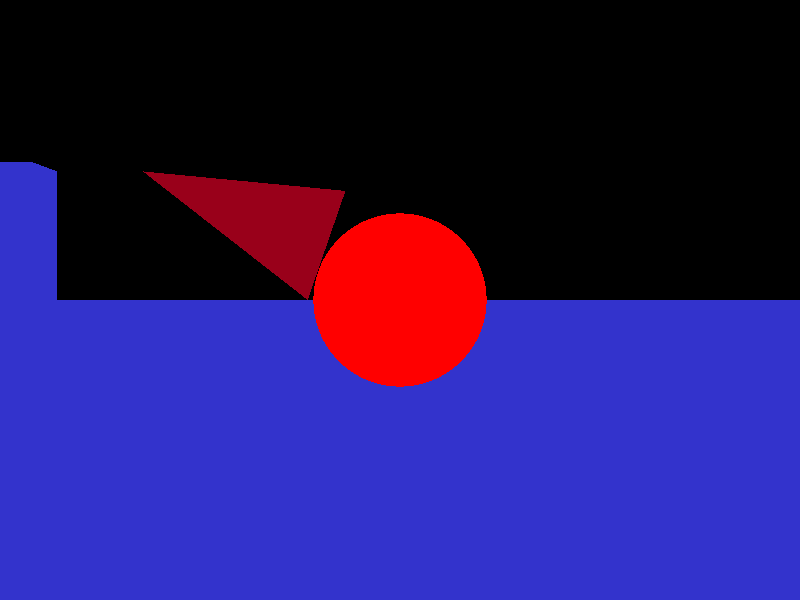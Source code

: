 // cs174, assignment 1 sample file (RIGHT HANDED)

camera {
  location  <0, 0, 14>
  up        <0,  1,  0>
  right     <1.33333, 0,  0>
  look_at   <0, 0, 0>
}


light_source {<-100, 100, 100> color rgb <1.5, 1.5, 1.5>}

sphere { <0, 0, 0>, 2
  pigment { color rgb <1.0, 0.0, 0.0>}
  finish {ambient 0.2 diffuse 0.4}
  translate <0, 0, 0>
}

plane {<0, 1, 0>, -4
      pigment {color rgb <0.2, 0.2, 0.8>}
      finish {ambient 0.4 diffuse 0.8}
}

triangle {<2, 0, 1>, <6, 3, 0>, <1, 2, 3>
      pigment {color rgb <0.6, 0.0, 0.1>}
      finish {ambient 0.4 diffuse 0.2}
}


box {<8, 0, 1>, <42, 3, 0>
      pigment {color rgb <0.2, 0.2, 0.8>}
      finish {ambient 0.4 diffuse 0.8}
}



